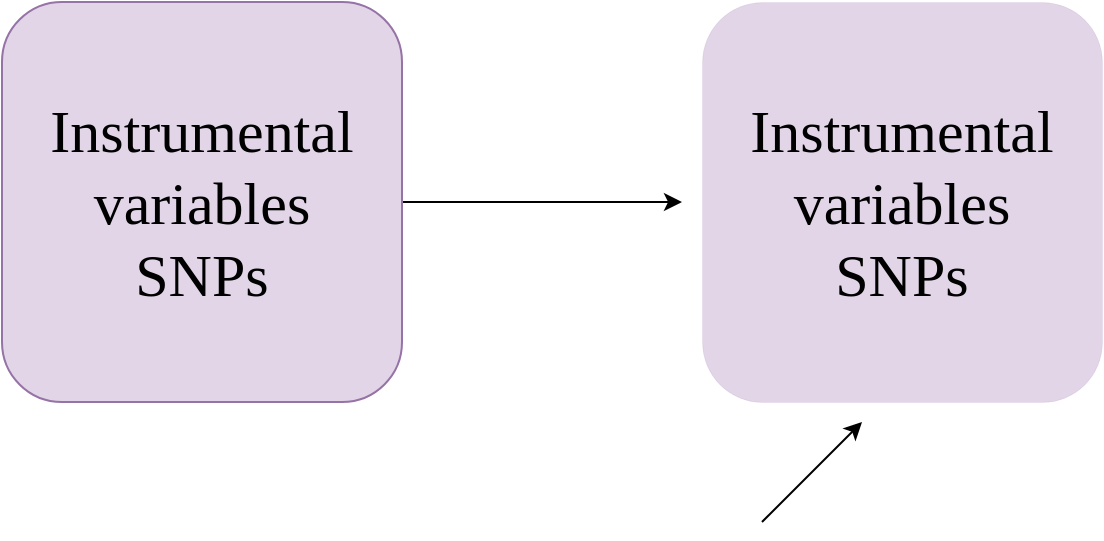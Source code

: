 <mxfile version="22.1.17" type="github">
  <diagram name="Page-1" id="c7558073-3199-34d8-9f00-42111426c3f3">
    <mxGraphModel dx="1256" dy="981" grid="1" gridSize="10" guides="1" tooltips="1" connect="1" arrows="1" fold="1" page="1" pageScale="1" pageWidth="826" pageHeight="1169" background="none" math="0" shadow="0">
      <root>
        <mxCell id="0" />
        <mxCell id="1" parent="0" />
        <mxCell id="n3STBqGmthDvpHf1h-gc-106" style="edgeStyle=orthogonalEdgeStyle;rounded=0;orthogonalLoop=1;jettySize=auto;html=1;" edge="1" parent="1" source="n3STBqGmthDvpHf1h-gc-104">
          <mxGeometry relative="1" as="geometry">
            <mxPoint x="370.0" y="240" as="targetPoint" />
          </mxGeometry>
        </mxCell>
        <mxCell id="n3STBqGmthDvpHf1h-gc-104" value="&lt;font style=&quot;font-size: 30px;&quot; face=&quot;Times New Roman&quot;&gt;Instrumental&lt;br&gt;variables&lt;br&gt;SNPs&lt;br&gt;&lt;/font&gt;" style="whiteSpace=wrap;html=1;aspect=fixed;fillColor=#e1d5e7;strokeColor=#9673a6;rounded=1;" vertex="1" parent="1">
          <mxGeometry x="30" y="140" width="200" height="200" as="geometry" />
        </mxCell>
        <mxCell id="n3STBqGmthDvpHf1h-gc-105" value="" style="endArrow=classic;html=1;rounded=0;" edge="1" parent="1">
          <mxGeometry width="50" height="50" relative="1" as="geometry">
            <mxPoint x="410" y="400" as="sourcePoint" />
            <mxPoint x="460" y="350" as="targetPoint" />
          </mxGeometry>
        </mxCell>
        <mxCell id="n3STBqGmthDvpHf1h-gc-109" value="&lt;font style=&quot;font-size: 30px;&quot; face=&quot;Times New Roman&quot;&gt;Instrumental&lt;br&gt;variables&lt;br&gt;SNPs&lt;br&gt;&lt;/font&gt;" style="whiteSpace=wrap;html=1;aspect=fixed;fillColor=#e1d5e7;strokeColor=#9673a6;shadow=0;rounded=1;glass=0;strokeWidth=0;perimeterSpacing=0;" vertex="1" parent="1">
          <mxGeometry x="380" y="140" width="200" height="200" as="geometry" />
        </mxCell>
      </root>
    </mxGraphModel>
  </diagram>
</mxfile>
